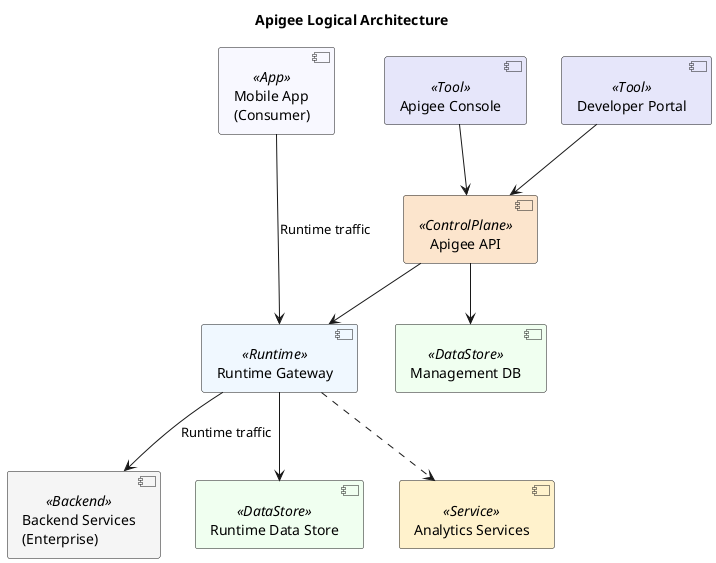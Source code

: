 @startuml ApigeeLogicalModel

' skinparam componentStyle rectangle
skinparam component {
  BackgroundColor<<App>> #GhostWhite
  BackgroundColor<<Backend>> #WhiteSmoke
'   BackgroundColor<<Runtime>> #CCE6FF
  BackgroundColor<<Runtime>> #AliceBlue
  BackgroundColor<<Service>> #FFF2CC
'   BackgroundColor<<DataStore>> #D9EAD3
  BackgroundColor<<DataStore>> #HoneyDew
'   BackgroundColor<<Tool>> #E6E6E6
  BackgroundColor<<Tool>> #Lavender
  BackgroundColor<<ControlPlane>> #FCE5CD
}

title Apigee Logical Architecture

' Define components
component "Mobile App\n(Consumer)" as Mobile <<App>>
component "Runtime Gateway" as Gateway <<Runtime>>
component "Backend Services\n(Enterprise)" as Backend <<Backend>>
component "Runtime Data Store" as RuntimeDS <<DataStore>>
component "Analytics Services" as Analytics <<Service>>
component "Apigee API" as ApigeeAPI <<ControlPlane>>
component "Management DB" as MgmtDB <<DataStore>>
component "Apigee Console" as ApigeeConsole <<Tool>>
component "Developer Portal" as DevPortal <<Tool>>

' Show relationships
Mobile ---> Gateway : Runtime traffic
Gateway --> Backend : Runtime traffic

Gateway --> RuntimeDS
Gateway ..> Analytics
ApigeeAPI --> Gateway

ApigeeAPI --> MgmtDB
ApigeeConsole --> ApigeeAPI
DevPortal --> ApigeeAPI


@enduml

@startuml ApigeeLogicalModelExtended

skinparam BackgroundColor white

' skinparam componentStyle rectangle
skinparam component {
  BackgroundColor<<App>> #GhostWhite
  BackgroundColor<<Backend>> #WhiteSmoke
'   BackgroundColor<<Runtime>> #CCE6FF
  BackgroundColor<<Runtime>> #AliceBlue
  BackgroundColor<<Service>> #FFF2CC
'   BackgroundColor<<DataStore>> #D9EAD3
  BackgroundColor<<DataStore>> #HoneyDew
'   BackgroundColor<<Tool>> #E6E6E6
  BackgroundColor<<Tool>> #Lavender
  BackgroundColor<<ControlPlane>> #FCE5CD
}

skinparam database {
    BackgroundColor<<DataStore>> #HoneyDew
}

' skinparam Arrow {
'     Color White
' }


title Apigee Logical Architecture (Extended Version)

' Define components
component "Mobile App\n(Consumer)" as Mobile <<App>>
component "Runtime Gateway" as Gateway <<Runtime>>
component Gateway {
    process "* Detect changes\n* Pull changes\n* Update itself" as gw_detect
    component "Message Processor" as MsgProc {
        process "Execute APIs\nin response to\nAPI requests" as runapis
    }
}

component "Backend Services\n(Enterprise)" as Backend <<Backend>>
database "Runtime Data Store" as RuntimeDS <<DataStore>>
database RuntimeDS {
    database X [
        API keys
        OAuth tokens
    ]
    ' storage "API keys\nOAuth tokens"
    storage Cache
    storage Configuration
}
component "Analytics Services" as Analytics <<Service>>
component Analytics {
    storage "Info about APIs, apps,\nbackend calls" as events
    usecase "Analytics Reports" as Reporting
    usecase "Visualization" as Viz
    Reporting --> events
    Viz --> events
}
component "Apigee API" as ApigeeAPI <<ControlPlane>>
component ApigeeAPI {
    
    usecase "Mgmt of API Platform" as cp_apimgmt
    usecase "<b>deploy / undeploy\nof API Proxy revisions" as cp_deployment
    usecase "Monitor APIs" as cp_monitoring
    usecase "Configure Environments" as cp_config_envs
    usecase "Manage users" as cp_usermgmt
    cp_apimgmt -r-> cp_deployment : <<include>>
    cp_apimgmt --> cp_monitoring : <<include>>
    cp_apimgmt --> cp_config_envs : <<include>>
    cp_apimgmt --> cp_usermgmt : <<include>>
}

note right of ApigeeAPI
<b>Control Plane
Publicly documented
Used for DevSecOps:
* automation (CI/CD)
* securing & monitoring
end note

component "Management DB" as MgmtDB <<DataStore>>
component MgmtDB {
    database Configs [
        Config changes
    ]
}
component "Apigee Console" as ApigeeConsole <<Tool>>
component ApigeeConsole {
    usecase "Manage" as console_mgmt
    usecase "APIs Lifecycle" as console_dev
    usecase "API Operations" as console_ops
    usecase "API Security"   as console_sec
    usecase "Analytics / Reporting" as console_rep
}
console_mgmt --> console_dev
console_mgmt --> console_ops
console_mgmt --> console_sec
' console_mgmt --> console_rep
' console_dev -[hidden]- console_ops
' console_ops -[hidden]- console_sec
' console_sec -[hidden]- console_rep

component "Developer Portal" as DevPortal <<Tool>>
component DevPortal {
    usecase "Publish Documentation" as portal_publish_docs
    usecase "signup" as portal_newusers
    usecase "<b>Register Apps\nto use API products" as portal_manage_apps
}

' Show relationships
' Mobile -[hidden]- Gateway
Mobile -r-> Gateway : Runtime traffic
Gateway -l-> Backend : Runtime traffic

Gateway --> RuntimeDS
' Gateway .d.> Analytics
runapis ..> Analytics : events sent async
ApigeeAPI ---> Gateway
gw_detect -u-> ApigeeAPI : pull changes

ApigeeAPI --> MgmtDB
ApigeeConsole ---> ApigeeAPI
DevPortal --> ApigeeAPI

actor Dev
actor Ops
actor Sec
actor/ Biz
Dev --> ApigeeConsole
Ops --> ApigeeConsole
Sec --> ApigeeConsole
Biz --> ApigeeConsole

actor "API team" as API_team
actor "API users" as API_users
API_team --> portal_publish_docs
API_users --> portal_newusers
API_users --> portal_manage_apps

@enduml